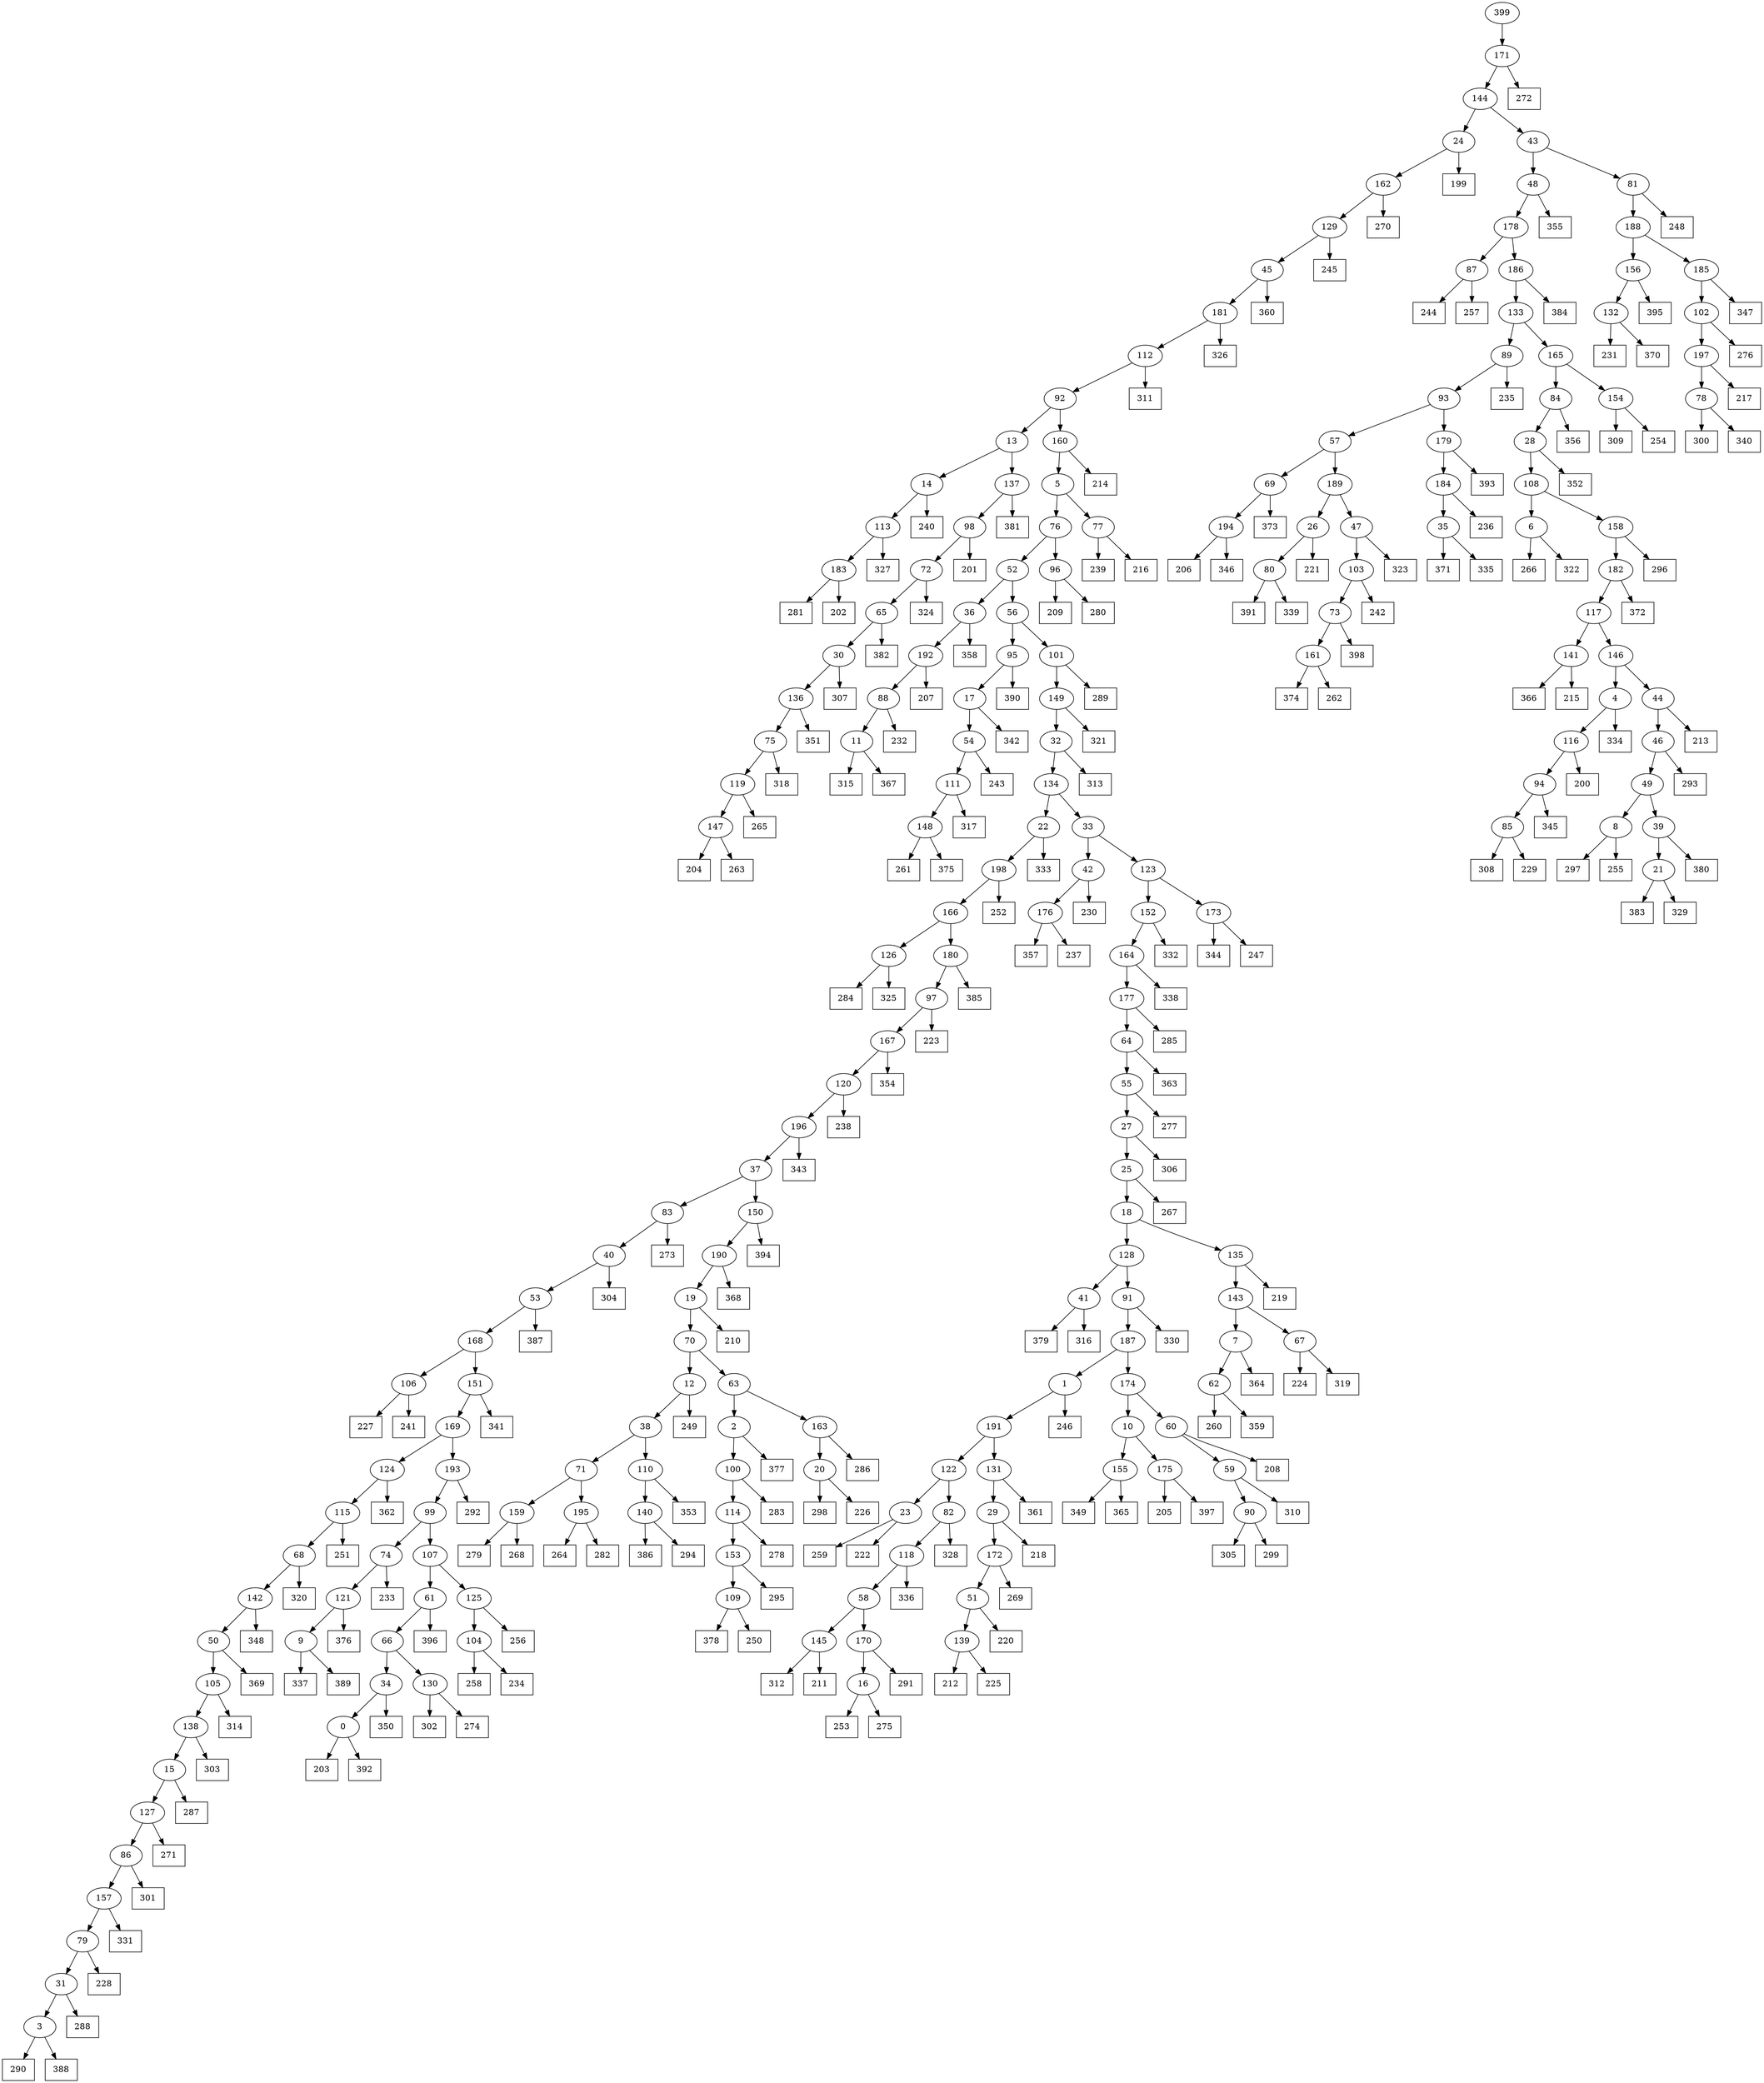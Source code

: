 digraph G {
0[label="0"];
1[label="1"];
2[label="2"];
3[label="3"];
4[label="4"];
5[label="5"];
6[label="6"];
7[label="7"];
8[label="8"];
9[label="9"];
10[label="10"];
11[label="11"];
12[label="12"];
13[label="13"];
14[label="14"];
15[label="15"];
16[label="16"];
17[label="17"];
18[label="18"];
19[label="19"];
20[label="20"];
21[label="21"];
22[label="22"];
23[label="23"];
24[label="24"];
25[label="25"];
26[label="26"];
27[label="27"];
28[label="28"];
29[label="29"];
30[label="30"];
31[label="31"];
32[label="32"];
33[label="33"];
34[label="34"];
35[label="35"];
36[label="36"];
37[label="37"];
38[label="38"];
39[label="39"];
40[label="40"];
41[label="41"];
42[label="42"];
43[label="43"];
44[label="44"];
45[label="45"];
46[label="46"];
47[label="47"];
48[label="48"];
49[label="49"];
50[label="50"];
51[label="51"];
52[label="52"];
53[label="53"];
54[label="54"];
55[label="55"];
56[label="56"];
57[label="57"];
58[label="58"];
59[label="59"];
60[label="60"];
61[label="61"];
62[label="62"];
63[label="63"];
64[label="64"];
65[label="65"];
66[label="66"];
67[label="67"];
68[label="68"];
69[label="69"];
70[label="70"];
71[label="71"];
72[label="72"];
73[label="73"];
74[label="74"];
75[label="75"];
76[label="76"];
77[label="77"];
78[label="78"];
79[label="79"];
80[label="80"];
81[label="81"];
82[label="82"];
83[label="83"];
84[label="84"];
85[label="85"];
86[label="86"];
87[label="87"];
88[label="88"];
89[label="89"];
90[label="90"];
91[label="91"];
92[label="92"];
93[label="93"];
94[label="94"];
95[label="95"];
96[label="96"];
97[label="97"];
98[label="98"];
99[label="99"];
100[label="100"];
101[label="101"];
102[label="102"];
103[label="103"];
104[label="104"];
105[label="105"];
106[label="106"];
107[label="107"];
108[label="108"];
109[label="109"];
110[label="110"];
111[label="111"];
112[label="112"];
113[label="113"];
114[label="114"];
115[label="115"];
116[label="116"];
117[label="117"];
118[label="118"];
119[label="119"];
120[label="120"];
121[label="121"];
122[label="122"];
123[label="123"];
124[label="124"];
125[label="125"];
126[label="126"];
127[label="127"];
128[label="128"];
129[label="129"];
130[label="130"];
131[label="131"];
132[label="132"];
133[label="133"];
134[label="134"];
135[label="135"];
136[label="136"];
137[label="137"];
138[label="138"];
139[label="139"];
140[label="140"];
141[label="141"];
142[label="142"];
143[label="143"];
144[label="144"];
145[label="145"];
146[label="146"];
147[label="147"];
148[label="148"];
149[label="149"];
150[label="150"];
151[label="151"];
152[label="152"];
153[label="153"];
154[label="154"];
155[label="155"];
156[label="156"];
157[label="157"];
158[label="158"];
159[label="159"];
160[label="160"];
161[label="161"];
162[label="162"];
163[label="163"];
164[label="164"];
165[label="165"];
166[label="166"];
167[label="167"];
168[label="168"];
169[label="169"];
170[label="170"];
171[label="171"];
172[label="172"];
173[label="173"];
174[label="174"];
175[label="175"];
176[label="176"];
177[label="177"];
178[label="178"];
179[label="179"];
180[label="180"];
181[label="181"];
182[label="182"];
183[label="183"];
184[label="184"];
185[label="185"];
186[label="186"];
187[label="187"];
188[label="188"];
189[label="189"];
190[label="190"];
191[label="191"];
192[label="192"];
193[label="193"];
194[label="194"];
195[label="195"];
196[label="196"];
197[label="197"];
198[label="198"];
199[shape=box,label="253"];
200[shape=box,label="305"];
201[shape=box,label="295"];
202[shape=box,label="204"];
203[shape=box,label="366"];
204[shape=box,label="289"];
205[shape=box,label="224"];
206[shape=box,label="371"];
207[shape=box,label="244"];
208[shape=box,label="336"];
209[shape=box,label="342"];
210[shape=box,label="297"];
211[shape=box,label="349"];
212[shape=box,label="300"];
213[shape=box,label="278"];
214[shape=box,label="232"];
215[shape=box,label="287"];
216[shape=box,label="215"];
217[shape=box,label="259"];
218[shape=box,label="382"];
219[shape=box,label="227"];
220[shape=box,label="320"];
221[shape=box,label="348"];
222[shape=box,label="281"];
223[shape=box,label="383"];
224[shape=box,label="256"];
225[shape=box,label="266"];
226[shape=box,label="345"];
227[shape=box,label="374"];
228[shape=box,label="285"];
229[shape=box,label="373"];
230[shape=box,label="350"];
231[shape=box,label="344"];
232[shape=box,label="257"];
233[shape=box,label="212"];
234[shape=box,label="308"];
235[shape=box,label="363"];
236[shape=box,label="293"];
237[shape=box,label="360"];
238[shape=box,label="263"];
239[shape=box,label="398"];
240[shape=box,label="258"];
241[shape=box,label="202"];
242[shape=box,label="288"];
243[shape=box,label="220"];
244[shape=box,label="262"];
245[shape=box,label="290"];
246[shape=box,label="315"];
247[shape=box,label="206"];
248[shape=box,label="269"];
249[shape=box,label="251"];
250[shape=box,label="337"];
251[shape=box,label="347"];
252[shape=box,label="231"];
253[shape=box,label="217"];
254[shape=box,label="311"];
255[shape=box,label="296"];
256[shape=box,label="239"];
257[shape=box,label="384"];
258[shape=box,label="200"];
259[shape=box,label="208"];
260[shape=box,label="341"];
261[shape=box,label="216"];
262[shape=box,label="284"];
263[shape=box,label="327"];
264[shape=box,label="236"];
265[shape=box,label="260"];
266[shape=box,label="364"];
267[shape=box,label="304"];
268[shape=box,label="328"];
269[shape=box,label="324"];
270[shape=box,label="240"];
271[shape=box,label="234"];
272[shape=box,label="218"];
273[shape=box,label="302"];
274[shape=box,label="235"];
275[shape=box,label="243"];
276[shape=box,label="365"];
277[shape=box,label="335"];
278[shape=box,label="361"];
279[shape=box,label="233"];
280[shape=box,label="292"];
281[shape=box,label="379"];
282[shape=box,label="376"];
283[shape=box,label="356"];
284[shape=box,label="322"];
285[shape=box,label="317"];
286[shape=box,label="381"];
287[shape=box,label="323"];
288[shape=box,label="388"];
289[shape=box,label="353"];
290[shape=box,label="223"];
291[shape=box,label="391"];
292[shape=box,label="330"];
293[shape=box,label="368"];
294[shape=box,label="386"];
295[shape=box,label="389"];
296[shape=box,label="274"];
297[shape=box,label="306"];
298[shape=box,label="222"];
299[shape=box,label="205"];
300[shape=box,label="261"];
301[shape=box,label="331"];
302[shape=box,label="201"];
303[shape=box,label="369"];
304[shape=box,label="393"];
305[shape=box,label="273"];
306[shape=box,label="329"];
307[shape=box,label="362"];
308[shape=box,label="378"];
309[shape=box,label="334"];
310[shape=box,label="219"];
311[shape=box,label="340"];
312[shape=box,label="299"];
313[shape=box,label="209"];
314[shape=box,label="380"];
315[shape=box,label="332"];
316[shape=box,label="370"];
317[shape=box,label="203"];
318[shape=box,label="298"];
319[shape=box,label="358"];
320[shape=box,label="339"];
321[shape=box,label="250"];
322[shape=box,label="238"];
323[shape=box,label="346"];
324[shape=box,label="213"];
325[shape=box,label="210"];
326[shape=box,label="246"];
327[shape=box,label="377"];
328[shape=box,label="338"];
329[shape=box,label="309"];
330[shape=box,label="248"];
331[shape=box,label="301"];
332[shape=box,label="207"];
333[shape=box,label="214"];
334[shape=box,label="294"];
335[shape=box,label="283"];
336[shape=box,label="245"];
337[shape=box,label="307"];
338[shape=box,label="275"];
339[shape=box,label="221"];
340[shape=box,label="312"];
341[shape=box,label="390"];
342[shape=box,label="397"];
343[shape=box,label="321"];
344[shape=box,label="226"];
345[shape=box,label="385"];
346[shape=box,label="303"];
347[shape=box,label="395"];
348[shape=box,label="271"];
349[shape=box,label="354"];
350[shape=box,label="279"];
351[shape=box,label="367"];
352[shape=box,label="351"];
353[shape=box,label="359"];
354[shape=box,label="286"];
355[shape=box,label="357"];
356[shape=box,label="387"];
357[shape=box,label="265"];
358[shape=box,label="352"];
359[shape=box,label="249"];
360[shape=box,label="372"];
361[shape=box,label="225"];
362[shape=box,label="270"];
363[shape=box,label="252"];
364[shape=box,label="375"];
365[shape=box,label="394"];
366[shape=box,label="316"];
367[shape=box,label="280"];
368[shape=box,label="325"];
369[shape=box,label="392"];
370[shape=box,label="230"];
371[shape=box,label="254"];
372[shape=box,label="277"];
373[shape=box,label="272"];
374[shape=box,label="242"];
375[shape=box,label="291"];
376[shape=box,label="229"];
377[shape=box,label="396"];
378[shape=box,label="228"];
379[shape=box,label="314"];
380[shape=box,label="333"];
381[shape=box,label="343"];
382[shape=box,label="237"];
383[shape=box,label="264"];
384[shape=box,label="268"];
385[shape=box,label="318"];
386[shape=box,label="267"];
387[shape=box,label="199"];
388[shape=box,label="241"];
389[shape=box,label="276"];
390[shape=box,label="247"];
391[shape=box,label="313"];
392[shape=box,label="326"];
393[shape=box,label="255"];
394[shape=box,label="282"];
395[shape=box,label="319"];
396[shape=box,label="355"];
397[shape=box,label="310"];
398[shape=box,label="211"];
399[label="399"];
194->323 ;
9->295 ;
161->227 ;
16->199 ;
103->374 ;
126->262 ;
145->340 ;
53->356 ;
80->320 ;
180->345 ;
50->105 ;
192->332 ;
29->272 ;
162->362 ;
23->298 ;
84->283 ;
104->271 ;
171->373 ;
98->302 ;
19->70 ;
132->252 ;
195->383 ;
75->385 ;
176->382 ;
127->348 ;
137->286 ;
54->275 ;
20->344 ;
59->90 ;
0->369 ;
121->9 ;
9->250 ;
11->246 ;
166->180 ;
175->299 ;
70->12 ;
3->245 ;
154->329 ;
148->364 ;
84->28 ;
194->247 ;
111->285 ;
82->268 ;
190->293 ;
79->31 ;
151->260 ;
40->267 ;
31->242 ;
183->222 ;
196->37 ;
105->379 ;
147->238 ;
63->163 ;
195->394 ;
191->122 ;
114->213 ;
4->116 ;
26->339 ;
19->325 ;
125->224 ;
94->226 ;
18->135 ;
135->143 ;
69->194 ;
146->4 ;
65->218 ;
179->304 ;
109->321 ;
91->187 ;
187->1 ;
11->351 ;
186->133 ;
4->309 ;
15->215 ;
48->396 ;
134->33 ;
139->361 ;
82->118 ;
118->58 ;
12->38 ;
25->18 ;
85->376 ;
141->203 ;
198->166 ;
136->75 ;
178->186 ;
139->233 ;
51->139 ;
108->158 ;
158->182 ;
135->310 ;
21->223 ;
116->94 ;
114->153 ;
173->231 ;
21->306 ;
177->228 ;
47->103 ;
131->278 ;
0->317 ;
101->149 ;
143->7 ;
170->375 ;
41->366 ;
141->216 ;
142->50 ;
153->201 ;
78->212 ;
7->62 ;
62->265 ;
87->207 ;
66->130 ;
53->168 ;
189->47 ;
107->125 ;
88->214 ;
190->19 ;
59->397 ;
47->287 ;
35->277 ;
36->319 ;
90->200 ;
38->71 ;
71->195 ;
137->98 ;
157->301 ;
60->59 ;
17->209 ;
106->388 ;
182->117 ;
77->261 ;
116->258 ;
64->55 ;
68->220 ;
17->54 ;
46->49 ;
131->29 ;
153->109 ;
1->326 ;
94->85 ;
85->234 ;
8->393 ;
130->273 ;
133->165 ;
165->84 ;
99->107 ;
1->191 ;
51->243 ;
129->336 ;
43->48 ;
74->121 ;
33->42 ;
42->370 ;
32->134 ;
13->137 ;
42->176 ;
176->355 ;
58->145 ;
145->398 ;
28->108 ;
150->365 ;
81->188 ;
188->156 ;
67->395 ;
86->331 ;
106->219 ;
89->274 ;
54->111 ;
10->175 ;
175->342 ;
193->280 ;
113->263 ;
174->10 ;
184->35 ;
35->206 ;
48->178 ;
143->67 ;
100->335 ;
163->20 ;
20->318 ;
96->367 ;
101->204 ;
22->198 ;
74->279 ;
156->347 ;
76->96 ;
182->360 ;
102->197 ;
197->253 ;
34->0 ;
183->241 ;
138->15 ;
122->82 ;
151->169 ;
178->87 ;
87->232 ;
113->183 ;
58->170 ;
10->155 ;
155->276 ;
117->146 ;
172->248 ;
49->39 ;
39->314 ;
168->151 ;
105->138 ;
138->346 ;
140->294 ;
40->53 ;
122->23 ;
23->217 ;
159->384 ;
130->296 ;
97->167 ;
93->179 ;
128->41 ;
149->343 ;
81->330 ;
152->164 ;
154->371 ;
158->255 ;
5->77 ;
77->256 ;
36->192 ;
170->16 ;
185->251 ;
155->211 ;
83->305 ;
121->282 ;
73->161 ;
161->244 ;
163->354 ;
56->101 ;
6->284 ;
164->328 ;
172->51 ;
117->141 ;
14->270 ;
26->80 ;
50->303 ;
136->352 ;
68->142 ;
124->115 ;
111->148 ;
148->300 ;
60->259 ;
147->202 ;
125->104 ;
104->240 ;
109->308 ;
37->150 ;
150->190 ;
160->5 ;
5->76 ;
165->154 ;
149->32 ;
32->391 ;
142->221 ;
29->172 ;
192->88 ;
88->11 ;
120->322 ;
164->177 ;
177->64 ;
49->8 ;
8->210 ;
118->208 ;
169->193 ;
103->73 ;
179->184 ;
184->264 ;
98->72 ;
72->269 ;
102->389 ;
91->292 ;
93->57 ;
57->69 ;
191->131 ;
2->100 ;
100->114 ;
39->21 ;
134->22 ;
22->380 ;
71->159 ;
159->350 ;
167->349 ;
66->34 ;
34->230 ;
79->378 ;
73->239 ;
55->27 ;
27->297 ;
186->257 ;
45->237 ;
198->363 ;
180->97 ;
97->290 ;
16->338 ;
44->46 ;
46->236 ;
15->127 ;
129->45 ;
160->333 ;
168->106 ;
193->99 ;
99->74 ;
115->249 ;
157->79 ;
80->291 ;
169->124 ;
62->353 ;
132->316 ;
55->372 ;
45->181 ;
70->63 ;
96->313 ;
197->78 ;
78->311 ;
119->147 ;
31->3 ;
3->288 ;
28->358 ;
6->225 ;
57->189 ;
189->26 ;
187->174 ;
174->60 ;
112->254 ;
76->52 ;
52->36 ;
7->266 ;
166->126 ;
126->368 ;
181->392 ;
146->44 ;
44->324 ;
144->43 ;
43->81 ;
90->312 ;
30->337 ;
108->6 ;
127->86 ;
86->157 ;
18->128 ;
128->91 ;
196->381 ;
56->95 ;
95->17 ;
33->123 ;
38->110 ;
110->289 ;
124->307 ;
24->162 ;
162->129 ;
92->160 ;
107->61 ;
61->377 ;
156->132 ;
110->140 ;
140->334 ;
64->235 ;
399->171 ;
171->144 ;
188->185 ;
181->112 ;
61->66 ;
25->386 ;
41->281 ;
72->65 ;
65->30 ;
95->341 ;
37->83 ;
83->40 ;
115->68 ;
133->89 ;
89->93 ;
67->205 ;
75->119 ;
119->357 ;
167->120 ;
120->196 ;
52->56 ;
123->173 ;
173->390 ;
69->229 ;
13->14 ;
14->113 ;
12->359 ;
144->24 ;
24->387 ;
185->102 ;
112->92 ;
92->13 ;
30->136 ;
123->152 ;
152->315 ;
27->25 ;
63->2 ;
2->327 ;
}
